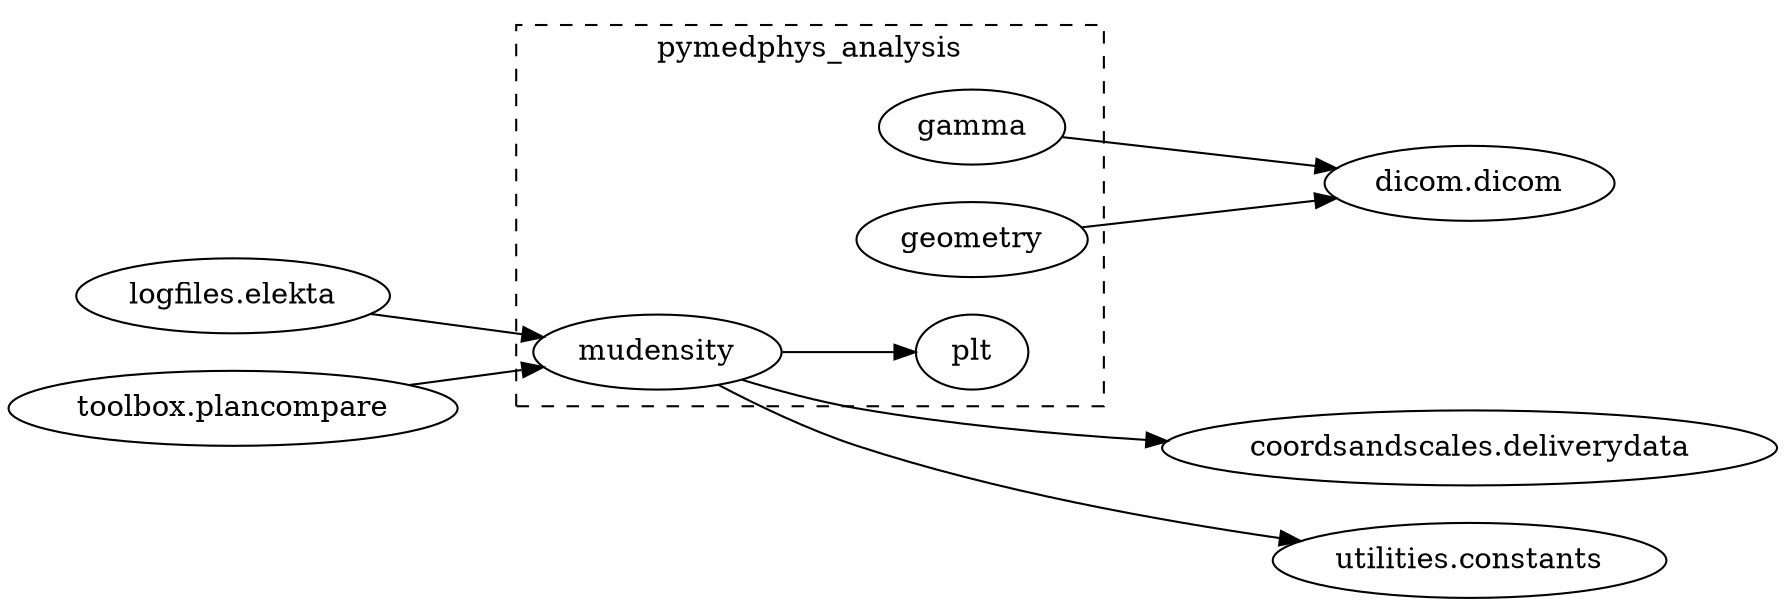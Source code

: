 
        strict digraph  {
            rankdir = LR;
            subgraph cluster_0 {
                "pymedphys_analysis.gamma";
"pymedphys_analysis.geometry";
"pymedphys_analysis.mudensity";
"pymedphys_analysis.plt";

                label = "pymedphys_analysis";
                style = dashed;
                
            { rank = same; "pymedphys_analysis.gamma"; "pymedphys_analysis.geometry"; "pymedphys_analysis.plt"; }
            
            { rank = same; "pymedphys_analysis.mudensity"; }
            
            }
            "pymedphys_analysis.gamma" [label="gamma"];
"pymedphys_analysis.geometry" [label="geometry"];
"pymedphys_analysis.mudensity" [label="mudensity"];
"pymedphys_analysis.plt" [label="plt"];
"pymedphys_coordsandscales.deliverydata" [label="coordsandscales.deliverydata"];
"pymedphys_dicom.dicom" [label="dicom.dicom"];
"pymedphys_logfiles.elekta" [label="logfiles.elekta"];
"pymedphys_toolbox.plancompare" [label="toolbox.plancompare"];
"pymedphys_utilities.constants" [label="utilities.constants"];

            { rank = same; "pymedphys_logfiles.elekta"; "pymedphys_toolbox.plancompare"; }
{ rank = same; "pymedphys_coordsandscales.deliverydata"; "pymedphys_dicom.dicom"; "pymedphys_utilities.constants"; }

            "pymedphys_analysis.gamma" -> "pymedphys_dicom.dicom";
"pymedphys_analysis.geometry" -> "pymedphys_dicom.dicom";
"pymedphys_analysis.mudensity" -> "pymedphys_analysis.plt";
"pymedphys_analysis.mudensity" -> "pymedphys_coordsandscales.deliverydata";
"pymedphys_analysis.mudensity" -> "pymedphys_utilities.constants";
"pymedphys_logfiles.elekta" -> "pymedphys_analysis.mudensity";
"pymedphys_toolbox.plancompare" -> "pymedphys_analysis.mudensity";
"pymedphys_analysis.mudensity" -> "pymedphys_analysis.plt";

        }
    
